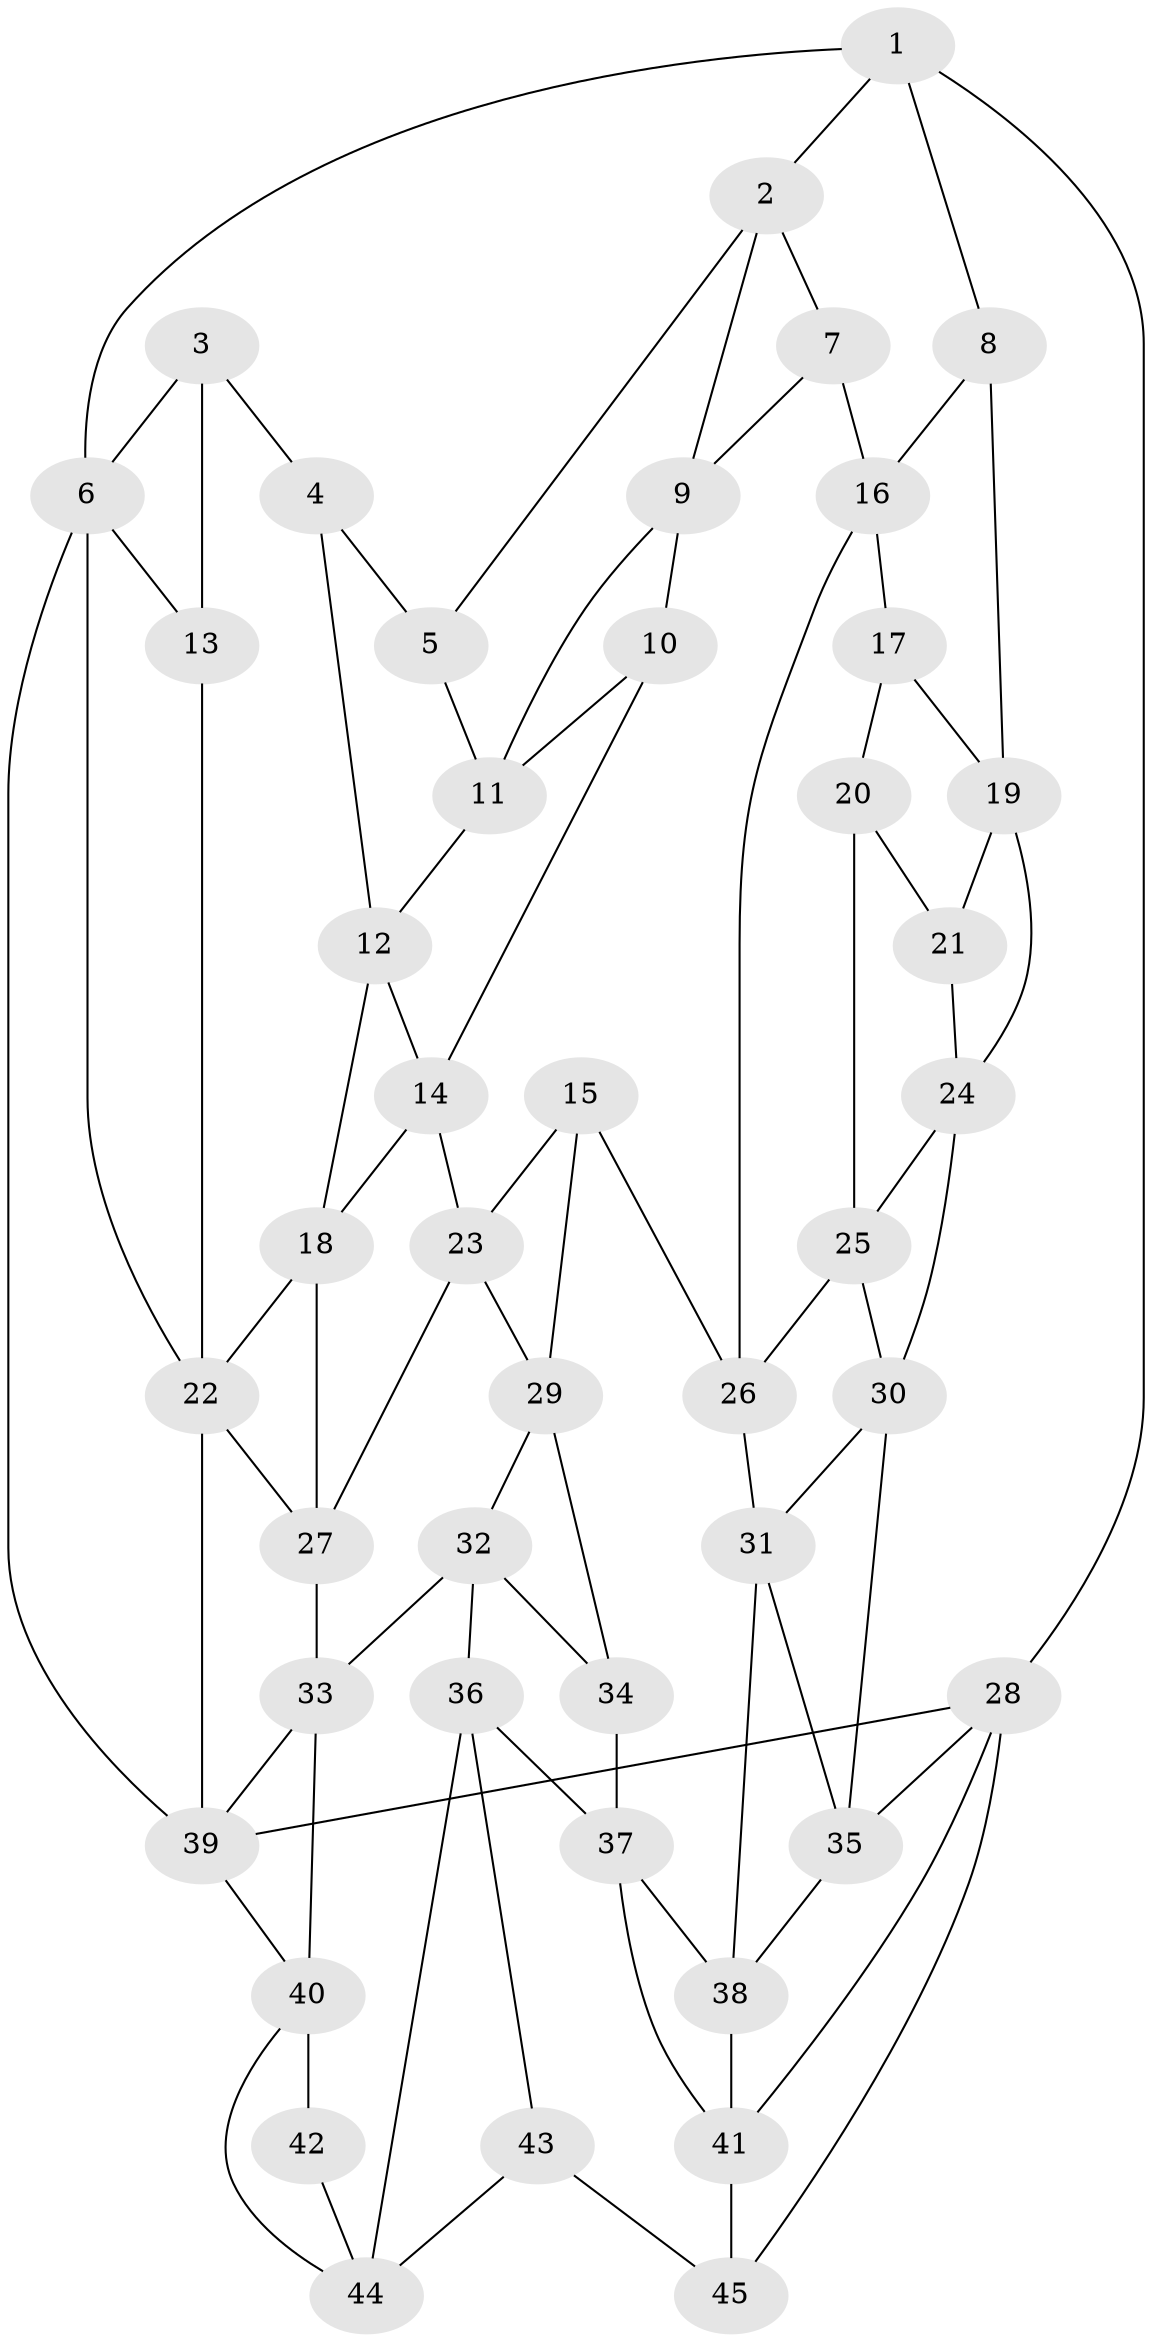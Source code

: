 // original degree distribution, {4: 0.24107142857142858, 5: 0.5178571428571429, 3: 0.017857142857142856, 6: 0.22321428571428573}
// Generated by graph-tools (version 1.1) at 2025/38/03/04/25 23:38:34]
// undirected, 45 vertices, 84 edges
graph export_dot {
  node [color=gray90,style=filled];
  1;
  2;
  3;
  4;
  5;
  6;
  7;
  8;
  9;
  10;
  11;
  12;
  13;
  14;
  15;
  16;
  17;
  18;
  19;
  20;
  21;
  22;
  23;
  24;
  25;
  26;
  27;
  28;
  29;
  30;
  31;
  32;
  33;
  34;
  35;
  36;
  37;
  38;
  39;
  40;
  41;
  42;
  43;
  44;
  45;
  1 -- 2 [weight=1.0];
  1 -- 6 [weight=1.0];
  1 -- 8 [weight=1.0];
  1 -- 28 [weight=1.0];
  2 -- 5 [weight=1.0];
  2 -- 7 [weight=1.0];
  2 -- 9 [weight=1.0];
  3 -- 4 [weight=1.0];
  3 -- 6 [weight=1.0];
  3 -- 13 [weight=1.0];
  4 -- 5 [weight=1.0];
  4 -- 12 [weight=1.0];
  5 -- 11 [weight=1.0];
  6 -- 13 [weight=1.0];
  6 -- 22 [weight=1.0];
  6 -- 39 [weight=1.0];
  7 -- 9 [weight=1.0];
  7 -- 16 [weight=2.0];
  8 -- 16 [weight=1.0];
  8 -- 19 [weight=2.0];
  9 -- 10 [weight=1.0];
  9 -- 11 [weight=1.0];
  10 -- 11 [weight=1.0];
  10 -- 14 [weight=1.0];
  11 -- 12 [weight=1.0];
  12 -- 14 [weight=1.0];
  12 -- 18 [weight=1.0];
  13 -- 22 [weight=1.0];
  14 -- 18 [weight=1.0];
  14 -- 23 [weight=1.0];
  15 -- 23 [weight=1.0];
  15 -- 26 [weight=1.0];
  15 -- 29 [weight=1.0];
  16 -- 17 [weight=2.0];
  16 -- 26 [weight=1.0];
  17 -- 19 [weight=1.0];
  17 -- 20 [weight=1.0];
  18 -- 22 [weight=1.0];
  18 -- 27 [weight=1.0];
  19 -- 21 [weight=2.0];
  19 -- 24 [weight=1.0];
  20 -- 21 [weight=1.0];
  20 -- 25 [weight=1.0];
  21 -- 24 [weight=1.0];
  22 -- 27 [weight=1.0];
  22 -- 39 [weight=1.0];
  23 -- 27 [weight=1.0];
  23 -- 29 [weight=1.0];
  24 -- 25 [weight=1.0];
  24 -- 30 [weight=1.0];
  25 -- 26 [weight=1.0];
  25 -- 30 [weight=1.0];
  26 -- 31 [weight=1.0];
  27 -- 33 [weight=1.0];
  28 -- 35 [weight=1.0];
  28 -- 39 [weight=1.0];
  28 -- 41 [weight=1.0];
  28 -- 45 [weight=1.0];
  29 -- 32 [weight=1.0];
  29 -- 34 [weight=1.0];
  30 -- 31 [weight=1.0];
  30 -- 35 [weight=1.0];
  31 -- 35 [weight=1.0];
  31 -- 38 [weight=1.0];
  32 -- 33 [weight=1.0];
  32 -- 34 [weight=1.0];
  32 -- 36 [weight=1.0];
  33 -- 39 [weight=1.0];
  33 -- 40 [weight=2.0];
  34 -- 37 [weight=2.0];
  35 -- 38 [weight=1.0];
  36 -- 37 [weight=1.0];
  36 -- 43 [weight=1.0];
  36 -- 44 [weight=1.0];
  37 -- 38 [weight=1.0];
  37 -- 41 [weight=1.0];
  38 -- 41 [weight=1.0];
  39 -- 40 [weight=1.0];
  40 -- 42 [weight=2.0];
  40 -- 44 [weight=1.0];
  41 -- 45 [weight=2.0];
  42 -- 44 [weight=2.0];
  43 -- 44 [weight=2.0];
  43 -- 45 [weight=1.0];
}
